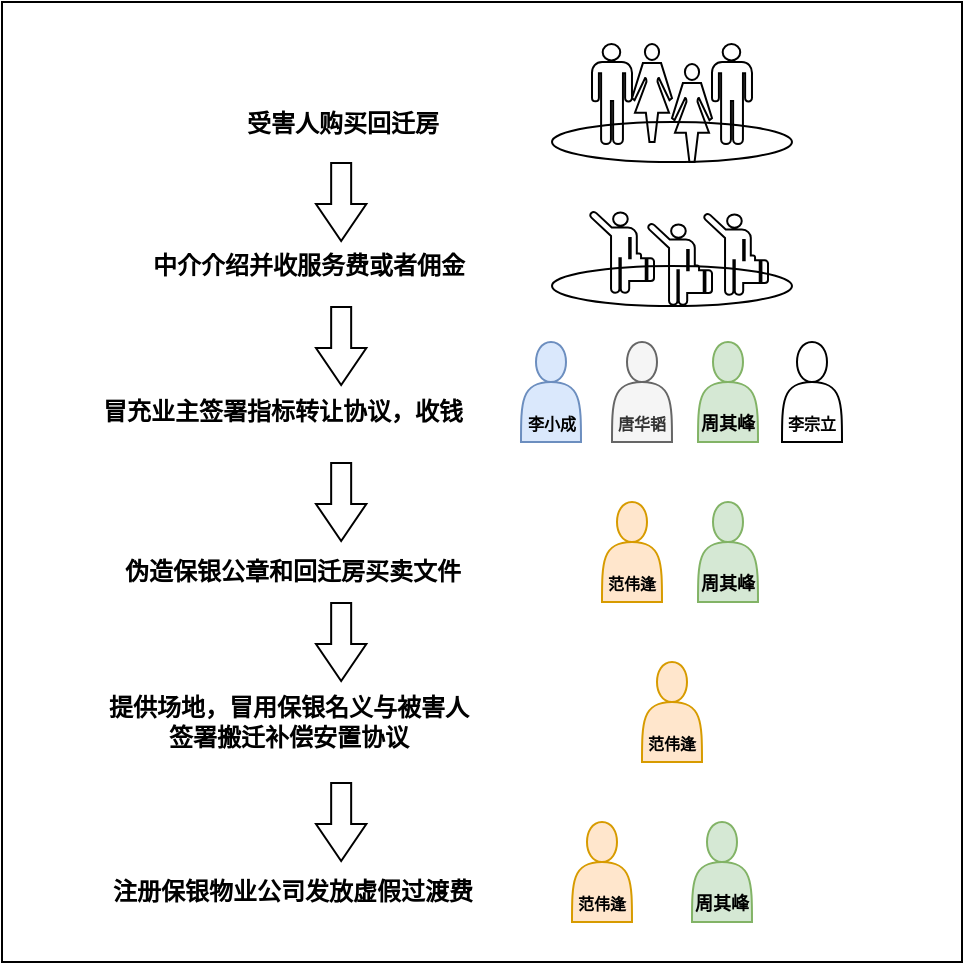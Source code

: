 <mxfile version="20.8.5" type="github">
  <diagram id="nMY7_8F1BtrzsAjcgdW9" name="第 1 页">
    <mxGraphModel dx="875" dy="435" grid="1" gridSize="10" guides="1" tooltips="1" connect="1" arrows="1" fold="1" page="1" pageScale="1" pageWidth="827" pageHeight="1169" math="0" shadow="0">
      <root>
        <mxCell id="0" />
        <mxCell id="1" parent="0" />
        <mxCell id="qC7QsjY16g4wpngSqHru-120" value="" style="whiteSpace=wrap;html=1;aspect=fixed;strokeColor=default;fontSize=10;fillColor=none;" parent="1" vertex="1">
          <mxGeometry x="80" y="120" width="480" height="480" as="geometry" />
        </mxCell>
        <mxCell id="qC7QsjY16g4wpngSqHru-4" value="" style="ellipse;whiteSpace=wrap;html=1;" parent="1" vertex="1">
          <mxGeometry x="355" y="180" width="120" height="20" as="geometry" />
        </mxCell>
        <mxCell id="qC7QsjY16g4wpngSqHru-18" value="&lt;b&gt;受害人&lt;/b&gt;&lt;b style=&quot;border-color: var(--border-color);&quot;&gt;购买回迁房&lt;/b&gt;&lt;b&gt;&lt;br&gt;&lt;/b&gt;" style="text;html=1;align=center;verticalAlign=middle;resizable=0;points=[];autosize=1;strokeColor=none;fillColor=none;" parent="1" vertex="1">
          <mxGeometry x="190" y="165.5" width="120" height="30" as="geometry" />
        </mxCell>
        <mxCell id="qC7QsjY16g4wpngSqHru-20" value="&lt;b&gt;中介介绍并收服务费或者佣金&lt;/b&gt;" style="text;html=1;align=center;verticalAlign=middle;resizable=0;points=[];autosize=1;strokeColor=none;fillColor=none;" parent="1" vertex="1">
          <mxGeometry x="143" y="237" width="180" height="30" as="geometry" />
        </mxCell>
        <mxCell id="qC7QsjY16g4wpngSqHru-43" value="" style="shape=mxgraph.signs.people.man_1;html=1;pointerEvents=1;fillColor=none;strokeColor=default;verticalLabelPosition=bottom;verticalAlign=top;align=center;sketch=0;" parent="1" vertex="1">
          <mxGeometry x="375" y="141" width="20" height="50" as="geometry" />
        </mxCell>
        <mxCell id="qC7QsjY16g4wpngSqHru-44" value="" style="shape=mxgraph.signs.people.woman_2;html=1;pointerEvents=1;fillColor=none;strokeColor=default;verticalLabelPosition=bottom;verticalAlign=top;align=center;sketch=0;" parent="1" vertex="1">
          <mxGeometry x="395" y="141" width="20" height="49" as="geometry" />
        </mxCell>
        <mxCell id="qC7QsjY16g4wpngSqHru-46" value="" style="shape=mxgraph.signs.people.woman_2;html=1;pointerEvents=1;fillColor=none;strokeColor=default;verticalLabelPosition=bottom;verticalAlign=top;align=center;sketch=0;" parent="1" vertex="1">
          <mxGeometry x="415" y="151" width="20" height="49" as="geometry" />
        </mxCell>
        <mxCell id="qC7QsjY16g4wpngSqHru-47" value="" style="shape=mxgraph.signs.people.man_1;html=1;pointerEvents=1;fillColor=none;strokeColor=default;verticalLabelPosition=bottom;verticalAlign=top;align=center;sketch=0;" parent="1" vertex="1">
          <mxGeometry x="435" y="141" width="20" height="50" as="geometry" />
        </mxCell>
        <mxCell id="qC7QsjY16g4wpngSqHru-49" value="&lt;b&gt;&lt;br&gt;&lt;br&gt;&lt;font style=&quot;font-size: 8px;&quot;&gt;李小成&lt;/font&gt;&lt;/b&gt;" style="shape=actor;whiteSpace=wrap;html=1;fillColor=#dae8fc;strokeColor=#6c8ebf;" parent="1" vertex="1">
          <mxGeometry x="339.5" y="290" width="30" height="50" as="geometry" />
        </mxCell>
        <mxCell id="qC7QsjY16g4wpngSqHru-59" value="&lt;font style=&quot;font-size: 9px;&quot;&gt;&lt;b&gt;&lt;br&gt;&lt;br&gt;周其峰&lt;/b&gt;&lt;/font&gt;" style="shape=actor;whiteSpace=wrap;html=1;fillColor=#d5e8d4;strokeColor=#82b366;" parent="1" vertex="1">
          <mxGeometry x="428" y="290" width="30" height="50" as="geometry" />
        </mxCell>
        <mxCell id="qC7QsjY16g4wpngSqHru-79" value="" style="ellipse;whiteSpace=wrap;html=1;" parent="1" vertex="1">
          <mxGeometry x="355" y="252" width="120" height="20" as="geometry" />
        </mxCell>
        <mxCell id="qC7QsjY16g4wpngSqHru-60" value="&lt;b&gt;&lt;br&gt;&lt;br&gt;&lt;font style=&quot;font-size: 8px;&quot;&gt;李宗立&lt;/font&gt;&lt;/b&gt;" style="shape=actor;whiteSpace=wrap;html=1;" parent="1" vertex="1">
          <mxGeometry x="470" y="290" width="30" height="50" as="geometry" />
        </mxCell>
        <mxCell id="qC7QsjY16g4wpngSqHru-61" value="&lt;b&gt;&lt;br&gt;&lt;br&gt;&lt;font style=&quot;font-size: 8px;&quot;&gt;范伟逢&lt;/font&gt;&lt;/b&gt;" style="shape=actor;whiteSpace=wrap;html=1;fillColor=#ffe6cc;strokeColor=#d79b00;" parent="1" vertex="1">
          <mxGeometry x="380" y="370" width="30" height="50" as="geometry" />
        </mxCell>
        <mxCell id="qC7QsjY16g4wpngSqHru-40" value="" style="shape=mxgraph.signs.travel.arriving_flights;html=1;pointerEvents=1;fillColor=none;strokeColor=default;verticalLabelPosition=bottom;verticalAlign=top;align=center;sketch=0;" parent="1" vertex="1">
          <mxGeometry x="373" y="224" width="33" height="42" as="geometry" />
        </mxCell>
        <mxCell id="qC7QsjY16g4wpngSqHru-81" value="" style="shape=mxgraph.signs.travel.arriving_flights;html=1;pointerEvents=1;fillColor=none;strokeColor=default;verticalLabelPosition=bottom;verticalAlign=top;align=center;sketch=0;" parent="1" vertex="1">
          <mxGeometry x="402" y="230" width="33" height="42" as="geometry" />
        </mxCell>
        <mxCell id="qC7QsjY16g4wpngSqHru-82" value="" style="shape=mxgraph.signs.travel.arriving_flights;html=1;pointerEvents=1;fillColor=none;strokeColor=default;verticalLabelPosition=bottom;verticalAlign=top;align=center;sketch=0;" parent="1" vertex="1">
          <mxGeometry x="430" y="225" width="33" height="42" as="geometry" />
        </mxCell>
        <mxCell id="qC7QsjY16g4wpngSqHru-102" value="&lt;b&gt;冒充业主签署指标转让协议，收钱&lt;/b&gt;" style="text;html=1;align=center;verticalAlign=middle;resizable=0;points=[];autosize=1;strokeColor=none;fillColor=none;" parent="1" vertex="1">
          <mxGeometry x="120" y="310" width="200" height="30" as="geometry" />
        </mxCell>
        <mxCell id="qC7QsjY16g4wpngSqHru-103" value="&lt;b&gt;&lt;br&gt;&lt;br&gt;&lt;font style=&quot;font-size: 8px;&quot;&gt;唐华韬&lt;/font&gt;&lt;/b&gt;" style="shape=actor;whiteSpace=wrap;html=1;fillColor=#f5f5f5;strokeColor=#666666;fontColor=#333333;" parent="1" vertex="1">
          <mxGeometry x="385" y="290" width="30" height="50" as="geometry" />
        </mxCell>
        <mxCell id="qC7QsjY16g4wpngSqHru-105" value="&lt;b&gt;提供场地，冒用保银名义与被害人&lt;br&gt;签署搬迁补偿安置协议&lt;/b&gt;" style="text;html=1;align=center;verticalAlign=middle;resizable=0;points=[];autosize=1;strokeColor=none;fillColor=none;" parent="1" vertex="1">
          <mxGeometry x="123" y="460" width="200" height="40" as="geometry" />
        </mxCell>
        <mxCell id="qC7QsjY16g4wpngSqHru-106" value="&lt;b&gt;伪造保银公章和回迁房买卖文件&lt;/b&gt;" style="text;html=1;align=center;verticalAlign=middle;resizable=0;points=[];autosize=1;strokeColor=none;fillColor=none;" parent="1" vertex="1">
          <mxGeometry x="130" y="390" width="190" height="30" as="geometry" />
        </mxCell>
        <mxCell id="qC7QsjY16g4wpngSqHru-107" value="&lt;font style=&quot;font-size: 9px;&quot;&gt;&lt;b&gt;&lt;br&gt;&lt;br&gt;周其峰&lt;/b&gt;&lt;/font&gt;" style="shape=actor;whiteSpace=wrap;html=1;fillColor=#d5e8d4;strokeColor=#82b366;" parent="1" vertex="1">
          <mxGeometry x="428" y="370" width="30" height="50" as="geometry" />
        </mxCell>
        <mxCell id="qC7QsjY16g4wpngSqHru-108" value="&lt;b&gt;&lt;br&gt;&lt;br&gt;&lt;font style=&quot;font-size: 8px;&quot;&gt;范伟逢&lt;/font&gt;&lt;/b&gt;" style="shape=actor;whiteSpace=wrap;html=1;fillColor=#ffe6cc;strokeColor=#d79b00;" parent="1" vertex="1">
          <mxGeometry x="400" y="450" width="30" height="50" as="geometry" />
        </mxCell>
        <mxCell id="qC7QsjY16g4wpngSqHru-110" value="" style="shape=flexArrow;endArrow=classic;html=1;rounded=0;fontSize=10;endWidth=14.167;endSize=5.833;" parent="1" edge="1">
          <mxGeometry width="50" height="50" relative="1" as="geometry">
            <mxPoint x="249.58" y="200" as="sourcePoint" />
            <mxPoint x="249.58" y="240" as="targetPoint" />
          </mxGeometry>
        </mxCell>
        <mxCell id="qC7QsjY16g4wpngSqHru-111" value="&lt;b&gt;注册保银物业公司发放虚假过渡费&lt;/b&gt;" style="text;html=1;align=center;verticalAlign=middle;resizable=0;points=[];autosize=1;strokeColor=none;fillColor=none;" parent="1" vertex="1">
          <mxGeometry x="125" y="550" width="200" height="30" as="geometry" />
        </mxCell>
        <mxCell id="qC7QsjY16g4wpngSqHru-112" value="&lt;b&gt;&lt;br&gt;&lt;br&gt;&lt;font style=&quot;font-size: 8px;&quot;&gt;范伟逢&lt;/font&gt;&lt;/b&gt;" style="shape=actor;whiteSpace=wrap;html=1;fillColor=#ffe6cc;strokeColor=#d79b00;" parent="1" vertex="1">
          <mxGeometry x="365" y="530" width="30" height="50" as="geometry" />
        </mxCell>
        <mxCell id="qC7QsjY16g4wpngSqHru-113" value="&lt;font style=&quot;font-size: 9px;&quot;&gt;&lt;b&gt;&lt;br&gt;&lt;br&gt;周其峰&lt;/b&gt;&lt;/font&gt;" style="shape=actor;whiteSpace=wrap;html=1;fillColor=#d5e8d4;strokeColor=#82b366;" parent="1" vertex="1">
          <mxGeometry x="425" y="530" width="30" height="50" as="geometry" />
        </mxCell>
        <mxCell id="qC7QsjY16g4wpngSqHru-114" value="" style="shape=flexArrow;endArrow=classic;html=1;rounded=0;fontSize=10;endWidth=14.167;endSize=5.833;" parent="1" edge="1">
          <mxGeometry width="50" height="50" relative="1" as="geometry">
            <mxPoint x="249.58" y="272" as="sourcePoint" />
            <mxPoint x="249.58" y="312" as="targetPoint" />
          </mxGeometry>
        </mxCell>
        <mxCell id="qC7QsjY16g4wpngSqHru-115" value="" style="shape=flexArrow;endArrow=classic;html=1;rounded=0;fontSize=10;endWidth=14.167;endSize=5.833;" parent="1" edge="1">
          <mxGeometry width="50" height="50" relative="1" as="geometry">
            <mxPoint x="249.58" y="350" as="sourcePoint" />
            <mxPoint x="249.58" y="390" as="targetPoint" />
          </mxGeometry>
        </mxCell>
        <mxCell id="qC7QsjY16g4wpngSqHru-116" value="" style="shape=flexArrow;endArrow=classic;html=1;rounded=0;fontSize=10;endWidth=14.167;endSize=5.833;" parent="1" edge="1">
          <mxGeometry width="50" height="50" relative="1" as="geometry">
            <mxPoint x="249.58" y="420" as="sourcePoint" />
            <mxPoint x="249.58" y="460" as="targetPoint" />
          </mxGeometry>
        </mxCell>
        <mxCell id="qC7QsjY16g4wpngSqHru-117" value="" style="shape=flexArrow;endArrow=classic;html=1;rounded=0;fontSize=10;endWidth=14.167;endSize=5.833;" parent="1" edge="1">
          <mxGeometry width="50" height="50" relative="1" as="geometry">
            <mxPoint x="249.58" y="510" as="sourcePoint" />
            <mxPoint x="249.58" y="550" as="targetPoint" />
          </mxGeometry>
        </mxCell>
      </root>
    </mxGraphModel>
  </diagram>
</mxfile>
